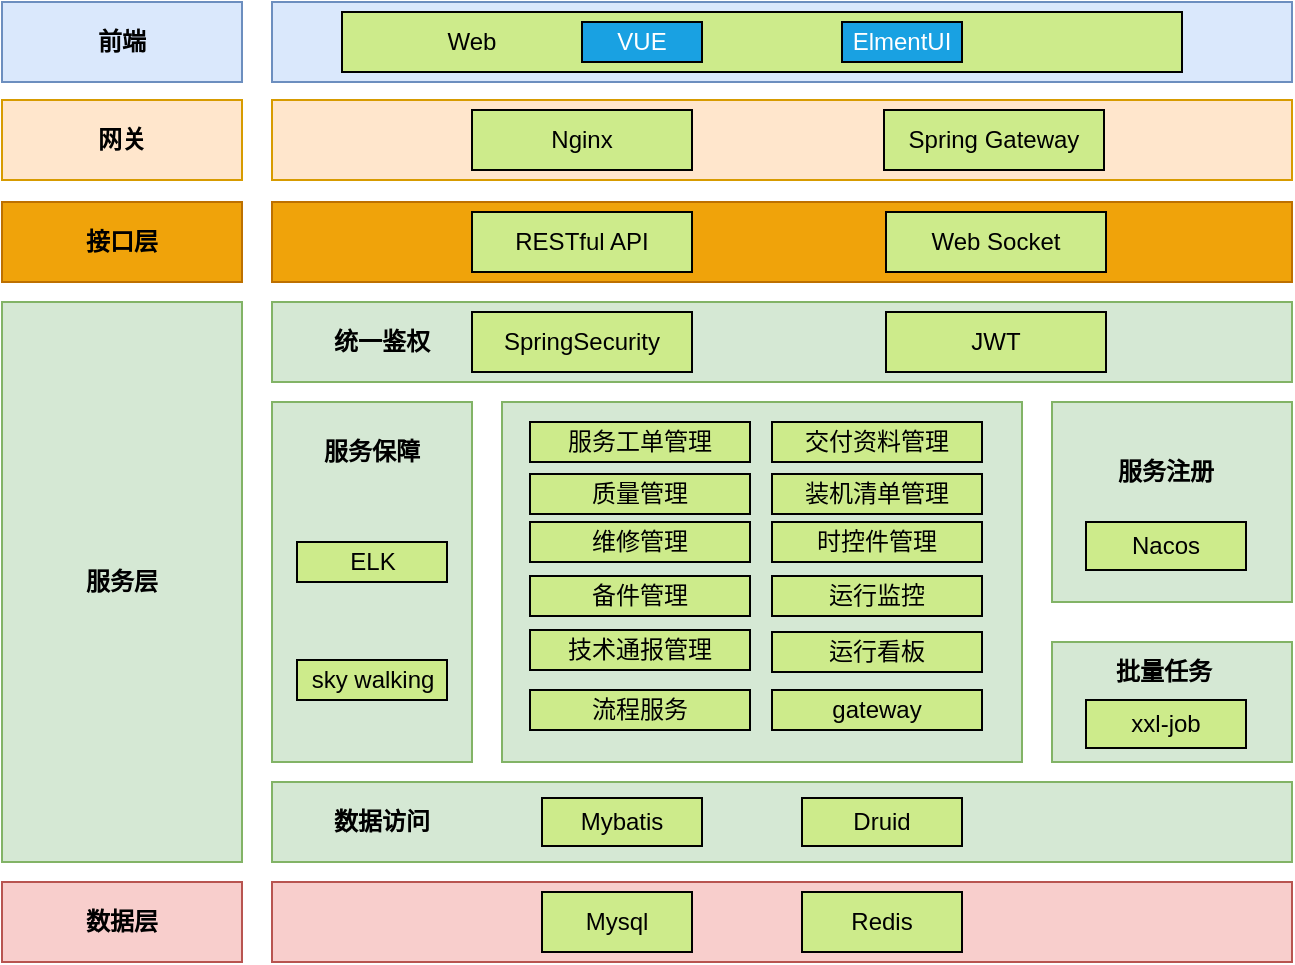 <mxfile version="21.6.8" type="github">
  <diagram name="第 1 页" id="tTyKexbOoJwoOV7x55Js">
    <mxGraphModel dx="1050" dy="566" grid="1" gridSize="10" guides="1" tooltips="1" connect="1" arrows="1" fold="1" page="1" pageScale="1" pageWidth="827" pageHeight="1169" math="0" shadow="0">
      <root>
        <mxCell id="0" />
        <mxCell id="1" parent="0" />
        <mxCell id="Ohir-lPhPDSaUjCYVocN-1" value="前端" style="rounded=0;whiteSpace=wrap;html=1;fillColor=#dae8fc;strokeColor=#6c8ebf;fontStyle=1" vertex="1" parent="1">
          <mxGeometry x="40" y="70" width="120" height="40" as="geometry" />
        </mxCell>
        <mxCell id="Ohir-lPhPDSaUjCYVocN-2" value="" style="rounded=0;whiteSpace=wrap;html=1;fillColor=#dae8fc;strokeColor=#6c8ebf;" vertex="1" parent="1">
          <mxGeometry x="175" y="70" width="510" height="40" as="geometry" />
        </mxCell>
        <mxCell id="Ohir-lPhPDSaUjCYVocN-3" value="" style="rounded=0;whiteSpace=wrap;html=1;fillColor=#CDEB8B;" vertex="1" parent="1">
          <mxGeometry x="210" y="75" width="420" height="30" as="geometry" />
        </mxCell>
        <mxCell id="Ohir-lPhPDSaUjCYVocN-4" value="Web" style="text;html=1;strokeColor=none;fillColor=none;align=center;verticalAlign=middle;whiteSpace=wrap;rounded=0;" vertex="1" parent="1">
          <mxGeometry x="210" y="75" width="130" height="30" as="geometry" />
        </mxCell>
        <mxCell id="Ohir-lPhPDSaUjCYVocN-5" value="&lt;font color=&quot;#ffffff&quot;&gt;VUE&lt;/font&gt;" style="rounded=0;whiteSpace=wrap;html=1;fillColor=#19A1E2;" vertex="1" parent="1">
          <mxGeometry x="330" y="80" width="60" height="20" as="geometry" />
        </mxCell>
        <mxCell id="Ohir-lPhPDSaUjCYVocN-6" value="&lt;font color=&quot;#ffffff&quot;&gt;ElmentUI&lt;/font&gt;" style="rounded=0;whiteSpace=wrap;html=1;fillColor=#19A1E2;" vertex="1" parent="1">
          <mxGeometry x="460" y="80" width="60" height="20" as="geometry" />
        </mxCell>
        <mxCell id="Ohir-lPhPDSaUjCYVocN-7" value="网关" style="rounded=0;whiteSpace=wrap;html=1;fillColor=#ffe6cc;strokeColor=#d79b00;fontStyle=1" vertex="1" parent="1">
          <mxGeometry x="40" y="119" width="120" height="40" as="geometry" />
        </mxCell>
        <mxCell id="Ohir-lPhPDSaUjCYVocN-8" value="" style="rounded=0;whiteSpace=wrap;html=1;fillColor=#ffe6cc;strokeColor=#d79b00;" vertex="1" parent="1">
          <mxGeometry x="175" y="119" width="510" height="40" as="geometry" />
        </mxCell>
        <mxCell id="Ohir-lPhPDSaUjCYVocN-9" value="Nginx" style="rounded=0;whiteSpace=wrap;html=1;fillColor=#CDEB8B;" vertex="1" parent="1">
          <mxGeometry x="275" y="124" width="110" height="30" as="geometry" />
        </mxCell>
        <mxCell id="Ohir-lPhPDSaUjCYVocN-10" value="Spring Gateway" style="rounded=0;whiteSpace=wrap;html=1;fillColor=#CDEB8B;" vertex="1" parent="1">
          <mxGeometry x="481" y="124" width="110" height="30" as="geometry" />
        </mxCell>
        <mxCell id="Ohir-lPhPDSaUjCYVocN-11" value="接口层" style="rounded=0;whiteSpace=wrap;html=1;fillColor=#f0a30a;strokeColor=#BD7000;fontColor=#000000;fontStyle=1" vertex="1" parent="1">
          <mxGeometry x="40" y="170" width="120" height="40" as="geometry" />
        </mxCell>
        <mxCell id="Ohir-lPhPDSaUjCYVocN-12" value="" style="rounded=0;whiteSpace=wrap;html=1;fillColor=#f0a30a;strokeColor=#BD7000;fontColor=#000000;" vertex="1" parent="1">
          <mxGeometry x="175" y="170" width="510" height="40" as="geometry" />
        </mxCell>
        <mxCell id="Ohir-lPhPDSaUjCYVocN-13" value="RESTful API" style="rounded=0;whiteSpace=wrap;html=1;fillColor=#CDEB8B;" vertex="1" parent="1">
          <mxGeometry x="275" y="175" width="110" height="30" as="geometry" />
        </mxCell>
        <mxCell id="Ohir-lPhPDSaUjCYVocN-14" value="Web Socket" style="rounded=0;whiteSpace=wrap;html=1;fillColor=#CDEB8B;" vertex="1" parent="1">
          <mxGeometry x="482" y="175" width="110" height="30" as="geometry" />
        </mxCell>
        <mxCell id="Ohir-lPhPDSaUjCYVocN-15" value="服务层" style="rounded=0;whiteSpace=wrap;html=1;fillColor=#d5e8d4;strokeColor=#82b366;fontStyle=1" vertex="1" parent="1">
          <mxGeometry x="40" y="220" width="120" height="280" as="geometry" />
        </mxCell>
        <mxCell id="Ohir-lPhPDSaUjCYVocN-16" value="" style="rounded=0;whiteSpace=wrap;html=1;fillColor=#d5e8d4;strokeColor=#82b366;" vertex="1" parent="1">
          <mxGeometry x="175" y="220" width="510" height="40" as="geometry" />
        </mxCell>
        <mxCell id="Ohir-lPhPDSaUjCYVocN-17" value="统一鉴权" style="text;html=1;strokeColor=none;fillColor=none;align=center;verticalAlign=middle;whiteSpace=wrap;rounded=0;fontStyle=1" vertex="1" parent="1">
          <mxGeometry x="200" y="225" width="60" height="30" as="geometry" />
        </mxCell>
        <mxCell id="Ohir-lPhPDSaUjCYVocN-18" value="SpringSecurity" style="rounded=0;whiteSpace=wrap;html=1;fillColor=#CDEB8B;" vertex="1" parent="1">
          <mxGeometry x="275" y="225" width="110" height="30" as="geometry" />
        </mxCell>
        <mxCell id="Ohir-lPhPDSaUjCYVocN-19" value="JWT" style="rounded=0;whiteSpace=wrap;html=1;fillColor=#CDEB8B;" vertex="1" parent="1">
          <mxGeometry x="482" y="225" width="110" height="30" as="geometry" />
        </mxCell>
        <mxCell id="Ohir-lPhPDSaUjCYVocN-20" value="" style="rounded=0;whiteSpace=wrap;html=1;fillColor=#d5e8d4;strokeColor=#82b366;" vertex="1" parent="1">
          <mxGeometry x="290" y="270" width="260" height="180" as="geometry" />
        </mxCell>
        <mxCell id="Ohir-lPhPDSaUjCYVocN-21" value="" style="rounded=0;whiteSpace=wrap;html=1;fillColor=#d5e8d4;strokeColor=#82b366;" vertex="1" parent="1">
          <mxGeometry x="175" y="270" width="100" height="180" as="geometry" />
        </mxCell>
        <mxCell id="Ohir-lPhPDSaUjCYVocN-22" value="服务保障" style="text;html=1;strokeColor=none;fillColor=none;align=center;verticalAlign=middle;whiteSpace=wrap;rounded=0;fontStyle=1" vertex="1" parent="1">
          <mxGeometry x="195" y="280" width="60" height="30" as="geometry" />
        </mxCell>
        <mxCell id="Ohir-lPhPDSaUjCYVocN-23" value="ELK" style="rounded=0;whiteSpace=wrap;html=1;fillColor=#CDEB8B;" vertex="1" parent="1">
          <mxGeometry x="187.5" y="340" width="75" height="20" as="geometry" />
        </mxCell>
        <mxCell id="Ohir-lPhPDSaUjCYVocN-24" value="sky&amp;nbsp;walking" style="rounded=0;whiteSpace=wrap;html=1;fillColor=#CDEB8B;" vertex="1" parent="1">
          <mxGeometry x="187.5" y="399" width="75" height="20" as="geometry" />
        </mxCell>
        <mxCell id="Ohir-lPhPDSaUjCYVocN-25" value="服务工单管理" style="rounded=0;whiteSpace=wrap;html=1;fillColor=#CDEB8B;" vertex="1" parent="1">
          <mxGeometry x="304" y="280" width="110" height="20" as="geometry" />
        </mxCell>
        <mxCell id="Ohir-lPhPDSaUjCYVocN-26" value="交付资料管理" style="rounded=0;whiteSpace=wrap;html=1;fillColor=#CDEB8B;" vertex="1" parent="1">
          <mxGeometry x="425" y="280" width="105" height="20" as="geometry" />
        </mxCell>
        <mxCell id="Ohir-lPhPDSaUjCYVocN-27" value="质量管理" style="rounded=0;whiteSpace=wrap;html=1;fillColor=#CDEB8B;" vertex="1" parent="1">
          <mxGeometry x="304" y="306" width="110" height="20" as="geometry" />
        </mxCell>
        <mxCell id="Ohir-lPhPDSaUjCYVocN-28" value="装机清单管理" style="rounded=0;whiteSpace=wrap;html=1;fillColor=#CDEB8B;" vertex="1" parent="1">
          <mxGeometry x="425" y="306" width="105" height="20" as="geometry" />
        </mxCell>
        <mxCell id="Ohir-lPhPDSaUjCYVocN-29" value="gateway" style="rounded=0;whiteSpace=wrap;html=1;fillColor=#CDEB8B;" vertex="1" parent="1">
          <mxGeometry x="425" y="414" width="105" height="20" as="geometry" />
        </mxCell>
        <mxCell id="Ohir-lPhPDSaUjCYVocN-30" value="" style="rounded=0;whiteSpace=wrap;html=1;fillColor=#d5e8d4;strokeColor=#82b366;" vertex="1" parent="1">
          <mxGeometry x="565" y="270" width="120" height="100" as="geometry" />
        </mxCell>
        <mxCell id="Ohir-lPhPDSaUjCYVocN-31" value="服务注册" style="text;html=1;strokeColor=none;fillColor=none;align=center;verticalAlign=middle;whiteSpace=wrap;rounded=0;fontStyle=1" vertex="1" parent="1">
          <mxGeometry x="592" y="290" width="60" height="30" as="geometry" />
        </mxCell>
        <mxCell id="Ohir-lPhPDSaUjCYVocN-32" value="Nacos" style="rounded=0;whiteSpace=wrap;html=1;fillColor=#CDEB8B;" vertex="1" parent="1">
          <mxGeometry x="582" y="330" width="80" height="24" as="geometry" />
        </mxCell>
        <mxCell id="Ohir-lPhPDSaUjCYVocN-33" value="" style="rounded=0;whiteSpace=wrap;html=1;fillColor=#d5e8d4;strokeColor=#82b366;" vertex="1" parent="1">
          <mxGeometry x="565" y="390" width="120" height="60" as="geometry" />
        </mxCell>
        <mxCell id="Ohir-lPhPDSaUjCYVocN-34" value="批量任务" style="text;html=1;strokeColor=none;fillColor=none;align=center;verticalAlign=middle;whiteSpace=wrap;rounded=0;fontStyle=1" vertex="1" parent="1">
          <mxGeometry x="591" y="390" width="60" height="29" as="geometry" />
        </mxCell>
        <mxCell id="Ohir-lPhPDSaUjCYVocN-35" value="xxl-job" style="rounded=0;whiteSpace=wrap;html=1;fillColor=#CDEB8B;" vertex="1" parent="1">
          <mxGeometry x="582" y="419" width="80" height="24" as="geometry" />
        </mxCell>
        <mxCell id="Ohir-lPhPDSaUjCYVocN-36" value="" style="rounded=0;whiteSpace=wrap;html=1;fillColor=#d5e8d4;strokeColor=#82b366;" vertex="1" parent="1">
          <mxGeometry x="175" y="460" width="510" height="40" as="geometry" />
        </mxCell>
        <mxCell id="Ohir-lPhPDSaUjCYVocN-37" value="数据访问" style="text;html=1;strokeColor=none;fillColor=none;align=center;verticalAlign=middle;whiteSpace=wrap;rounded=0;fontStyle=1" vertex="1" parent="1">
          <mxGeometry x="200" y="465" width="60" height="30" as="geometry" />
        </mxCell>
        <mxCell id="Ohir-lPhPDSaUjCYVocN-38" value="Mybatis" style="rounded=0;whiteSpace=wrap;html=1;fillColor=#CDEB8B;" vertex="1" parent="1">
          <mxGeometry x="310" y="468" width="80" height="24" as="geometry" />
        </mxCell>
        <mxCell id="Ohir-lPhPDSaUjCYVocN-39" value="Druid" style="rounded=0;whiteSpace=wrap;html=1;fillColor=#CDEB8B;" vertex="1" parent="1">
          <mxGeometry x="440" y="468" width="80" height="24" as="geometry" />
        </mxCell>
        <mxCell id="Ohir-lPhPDSaUjCYVocN-40" value="数据层" style="rounded=0;whiteSpace=wrap;html=1;fillColor=#f8cecc;strokeColor=#b85450;fontStyle=1" vertex="1" parent="1">
          <mxGeometry x="40" y="510" width="120" height="40" as="geometry" />
        </mxCell>
        <mxCell id="Ohir-lPhPDSaUjCYVocN-41" value="" style="rounded=0;whiteSpace=wrap;html=1;fillColor=#f8cecc;strokeColor=#b85450;" vertex="1" parent="1">
          <mxGeometry x="175" y="510" width="510" height="40" as="geometry" />
        </mxCell>
        <mxCell id="Ohir-lPhPDSaUjCYVocN-42" value="Mysql" style="rounded=0;whiteSpace=wrap;html=1;fillColor=#CDEB8B;" vertex="1" parent="1">
          <mxGeometry x="310" y="515" width="75" height="30" as="geometry" />
        </mxCell>
        <mxCell id="Ohir-lPhPDSaUjCYVocN-43" value="Redis" style="rounded=0;whiteSpace=wrap;html=1;fillColor=#CDEB8B;" vertex="1" parent="1">
          <mxGeometry x="440" y="515" width="80" height="30" as="geometry" />
        </mxCell>
        <mxCell id="Ohir-lPhPDSaUjCYVocN-44" value="维修管理" style="rounded=0;whiteSpace=wrap;html=1;fillColor=#CDEB8B;" vertex="1" parent="1">
          <mxGeometry x="304" y="330" width="110" height="20" as="geometry" />
        </mxCell>
        <mxCell id="Ohir-lPhPDSaUjCYVocN-45" value="流程服务" style="rounded=0;whiteSpace=wrap;html=1;fillColor=#CDEB8B;" vertex="1" parent="1">
          <mxGeometry x="304" y="414" width="110" height="20" as="geometry" />
        </mxCell>
        <mxCell id="Ohir-lPhPDSaUjCYVocN-46" value="时控件管理" style="rounded=0;whiteSpace=wrap;html=1;fillColor=#CDEB8B;" vertex="1" parent="1">
          <mxGeometry x="425" y="330" width="105" height="20" as="geometry" />
        </mxCell>
        <mxCell id="Ohir-lPhPDSaUjCYVocN-47" value="备件管理" style="rounded=0;whiteSpace=wrap;html=1;fillColor=#CDEB8B;" vertex="1" parent="1">
          <mxGeometry x="304" y="357" width="110" height="20" as="geometry" />
        </mxCell>
        <mxCell id="Ohir-lPhPDSaUjCYVocN-48" value="运行监控" style="rounded=0;whiteSpace=wrap;html=1;fillColor=#CDEB8B;" vertex="1" parent="1">
          <mxGeometry x="425" y="357" width="105" height="20" as="geometry" />
        </mxCell>
        <mxCell id="Ohir-lPhPDSaUjCYVocN-49" value="技术通报管理" style="rounded=0;whiteSpace=wrap;html=1;fillColor=#CDEB8B;" vertex="1" parent="1">
          <mxGeometry x="304" y="384" width="110" height="20" as="geometry" />
        </mxCell>
        <mxCell id="Ohir-lPhPDSaUjCYVocN-50" value="运行看板" style="rounded=0;whiteSpace=wrap;html=1;fillColor=#CDEB8B;" vertex="1" parent="1">
          <mxGeometry x="425" y="385" width="105" height="20" as="geometry" />
        </mxCell>
      </root>
    </mxGraphModel>
  </diagram>
</mxfile>
